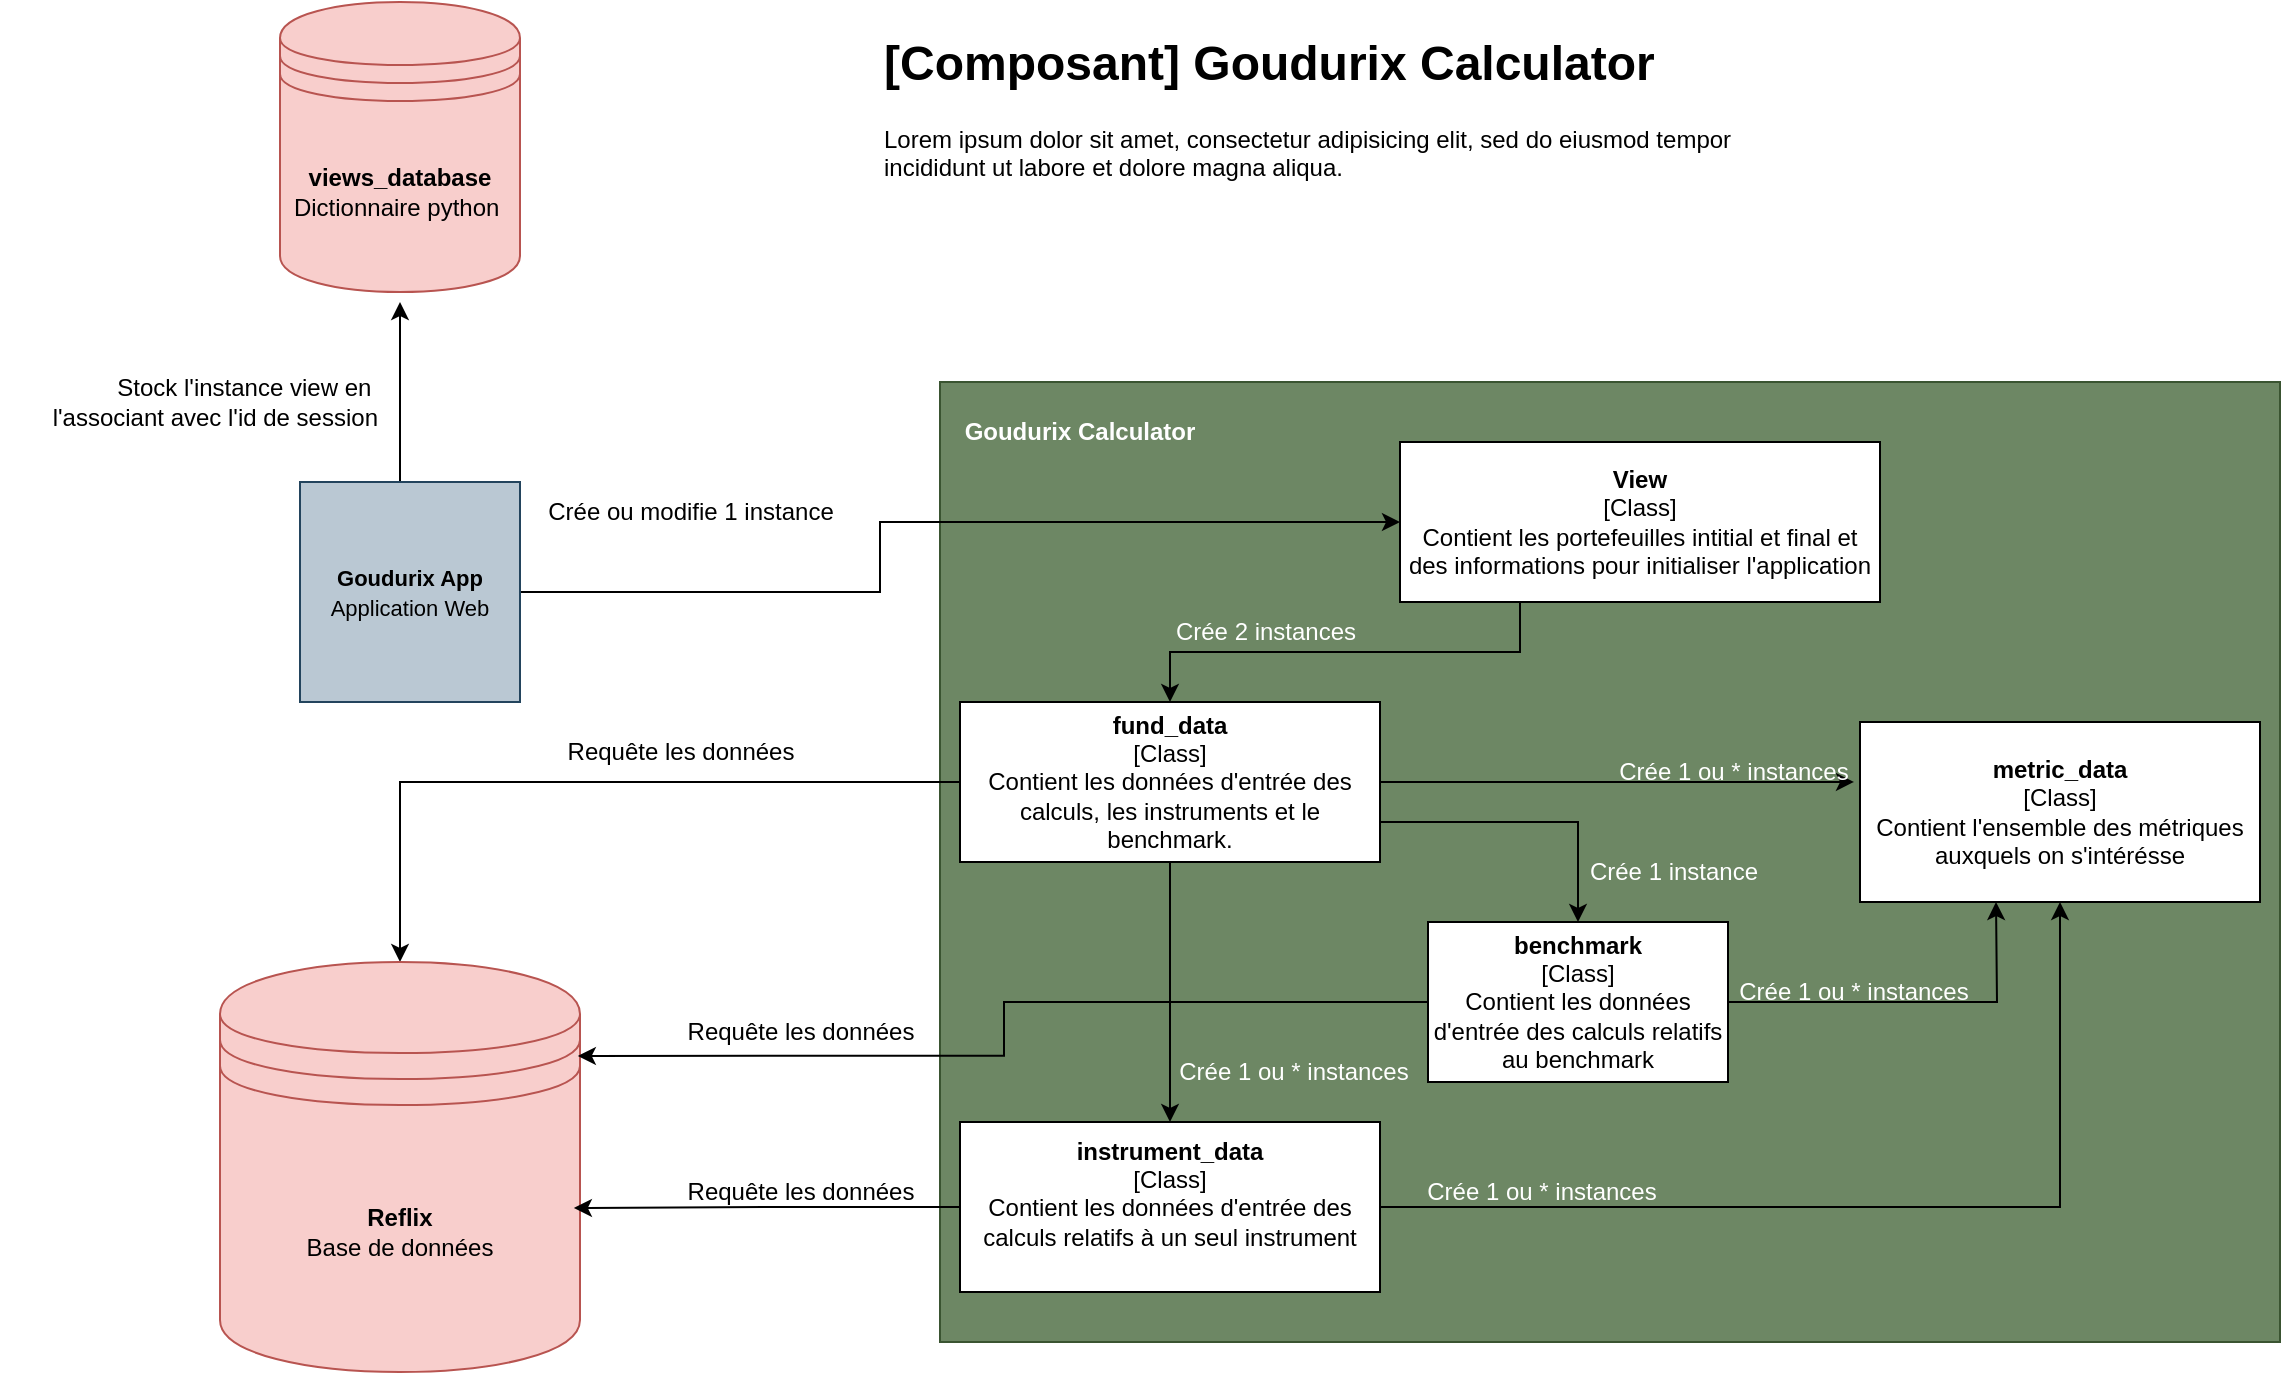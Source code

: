 <mxfile version="27.2.0">
  <diagram name="Page-1" id="_0tpOPSg2hLBpMA6f7jO">
    <mxGraphModel dx="2245" dy="1997" grid="1" gridSize="10" guides="1" tooltips="1" connect="1" arrows="1" fold="1" page="1" pageScale="1" pageWidth="827" pageHeight="1169" math="0" shadow="0">
      <root>
        <mxCell id="0" />
        <mxCell id="1" parent="0" />
        <mxCell id="M5cBxvrzXzzBGcpSKK4V-1" value="" style="rounded=0;whiteSpace=wrap;html=1;fillColor=#6d8764;fontColor=#ffffff;strokeColor=#3A5431;" vertex="1" parent="1">
          <mxGeometry x="30" y="130" width="670" height="480" as="geometry" />
        </mxCell>
        <mxCell id="M5cBxvrzXzzBGcpSKK4V-3" value="&lt;font style=&quot;color: rgb(255, 255, 255);&quot;&gt;&lt;b&gt;Goudurix Calculator&lt;/b&gt;&lt;/font&gt;" style="text;html=1;align=center;verticalAlign=middle;whiteSpace=wrap;rounded=0;" vertex="1" parent="1">
          <mxGeometry x="30" y="140" width="140" height="30" as="geometry" />
        </mxCell>
        <mxCell id="M5cBxvrzXzzBGcpSKK4V-8" style="edgeStyle=orthogonalEdgeStyle;rounded=0;orthogonalLoop=1;jettySize=auto;html=1;entryX=0;entryY=0.5;entryDx=0;entryDy=0;" edge="1" parent="1" source="M5cBxvrzXzzBGcpSKK4V-5" target="M5cBxvrzXzzBGcpSKK4V-7">
          <mxGeometry relative="1" as="geometry">
            <Array as="points">
              <mxPoint y="235" />
              <mxPoint y="200" />
            </Array>
          </mxGeometry>
        </mxCell>
        <mxCell id="M5cBxvrzXzzBGcpSKK4V-28" style="edgeStyle=orthogonalEdgeStyle;rounded=0;orthogonalLoop=1;jettySize=auto;html=1;" edge="1" parent="1">
          <mxGeometry relative="1" as="geometry">
            <mxPoint x="-240" y="90" as="targetPoint" />
            <mxPoint x="-220" y="180" as="sourcePoint" />
          </mxGeometry>
        </mxCell>
        <mxCell id="M5cBxvrzXzzBGcpSKK4V-5" value="&lt;b&gt;&lt;font style=&quot;font-size: 11px;&quot;&gt;Goudurix App&lt;/font&gt;&lt;/b&gt;&lt;div&gt;&lt;font style=&quot;font-size: 11px;&quot;&gt;Application Web&lt;/font&gt;&lt;/div&gt;" style="whiteSpace=wrap;html=1;aspect=fixed;fillColor=#bac8d3;strokeColor=#23445d;" vertex="1" parent="1">
          <mxGeometry x="-290" y="180" width="110" height="110" as="geometry" />
        </mxCell>
        <mxCell id="M5cBxvrzXzzBGcpSKK4V-7" value="&lt;b&gt;View&lt;/b&gt;&lt;div&gt;[Class]&lt;/div&gt;&lt;div&gt;Contient les portefeuilles intitial et final et des informations pour initialiser l&#39;application&lt;/div&gt;" style="rounded=0;whiteSpace=wrap;html=1;" vertex="1" parent="1">
          <mxGeometry x="260" y="160" width="240" height="80" as="geometry" />
        </mxCell>
        <mxCell id="M5cBxvrzXzzBGcpSKK4V-9" value="Crée ou modifie 1 instance" style="text;html=1;align=center;verticalAlign=middle;resizable=0;points=[];autosize=1;strokeColor=none;fillColor=none;" vertex="1" parent="1">
          <mxGeometry x="-180" y="180" width="170" height="30" as="geometry" />
        </mxCell>
        <mxCell id="M5cBxvrzXzzBGcpSKK4V-13" value="" style="edgeStyle=orthogonalEdgeStyle;rounded=0;orthogonalLoop=1;jettySize=auto;html=1;entryX=-0.015;entryY=0.333;entryDx=0;entryDy=0;entryPerimeter=0;" edge="1" parent="1" source="M5cBxvrzXzzBGcpSKK4V-10" target="M5cBxvrzXzzBGcpSKK4V-12">
          <mxGeometry relative="1" as="geometry" />
        </mxCell>
        <mxCell id="M5cBxvrzXzzBGcpSKK4V-15" value="" style="edgeStyle=orthogonalEdgeStyle;rounded=0;orthogonalLoop=1;jettySize=auto;html=1;" edge="1" parent="1" source="M5cBxvrzXzzBGcpSKK4V-10" target="M5cBxvrzXzzBGcpSKK4V-14">
          <mxGeometry relative="1" as="geometry" />
        </mxCell>
        <mxCell id="M5cBxvrzXzzBGcpSKK4V-19" value="" style="edgeStyle=orthogonalEdgeStyle;rounded=0;orthogonalLoop=1;jettySize=auto;html=1;exitX=1;exitY=0.75;exitDx=0;exitDy=0;" edge="1" parent="1" source="M5cBxvrzXzzBGcpSKK4V-10" target="M5cBxvrzXzzBGcpSKK4V-18">
          <mxGeometry relative="1" as="geometry" />
        </mxCell>
        <mxCell id="M5cBxvrzXzzBGcpSKK4V-44" style="edgeStyle=orthogonalEdgeStyle;rounded=0;orthogonalLoop=1;jettySize=auto;html=1;entryX=0.5;entryY=0;entryDx=0;entryDy=0;" edge="1" parent="1" source="M5cBxvrzXzzBGcpSKK4V-10" target="M5cBxvrzXzzBGcpSKK4V-23">
          <mxGeometry relative="1" as="geometry">
            <Array as="points">
              <mxPoint x="-240" y="330" />
            </Array>
          </mxGeometry>
        </mxCell>
        <mxCell id="M5cBxvrzXzzBGcpSKK4V-10" value="&lt;b&gt;fund_data&lt;/b&gt;&lt;div&gt;[Class]&lt;/div&gt;&lt;div&gt;Contient les données d&#39;entrée des calculs, les instruments et le benchmark.&lt;/div&gt;" style="rounded=0;whiteSpace=wrap;html=1;" vertex="1" parent="1">
          <mxGeometry x="40" y="290" width="210" height="80" as="geometry" />
        </mxCell>
        <mxCell id="M5cBxvrzXzzBGcpSKK4V-12" value="&lt;b&gt;metric_data&lt;/b&gt;&lt;br&gt;&lt;div&gt;[Class]&lt;/div&gt;&lt;div&gt;Contient l&#39;ensemble des métriques auxquels on s&#39;intérésse&lt;/div&gt;" style="rounded=0;whiteSpace=wrap;html=1;" vertex="1" parent="1">
          <mxGeometry x="490" y="300" width="200" height="90" as="geometry" />
        </mxCell>
        <mxCell id="M5cBxvrzXzzBGcpSKK4V-16" style="edgeStyle=orthogonalEdgeStyle;rounded=0;orthogonalLoop=1;jettySize=auto;html=1;exitX=1;exitY=0.5;exitDx=0;exitDy=0;" edge="1" parent="1" source="M5cBxvrzXzzBGcpSKK4V-14" target="M5cBxvrzXzzBGcpSKK4V-12">
          <mxGeometry relative="1" as="geometry" />
        </mxCell>
        <mxCell id="M5cBxvrzXzzBGcpSKK4V-14" value="&lt;b&gt;instrument_data&lt;/b&gt;&lt;div&gt;[Class]&lt;b&gt;&lt;br&gt;&lt;/b&gt;&lt;div&gt;Contient les données d&#39;entrée des calculs relatifs à un seul instrument&lt;br&gt;&lt;div&gt;&lt;br&gt;&lt;/div&gt;&lt;/div&gt;&lt;/div&gt;" style="rounded=0;whiteSpace=wrap;html=1;" vertex="1" parent="1">
          <mxGeometry x="40" y="500" width="210" height="85" as="geometry" />
        </mxCell>
        <mxCell id="M5cBxvrzXzzBGcpSKK4V-18" value="&lt;b&gt;benchmark&lt;/b&gt;&lt;div&gt;[Class]&lt;/div&gt;&lt;div&gt;Contient les données d&#39;entrée des calculs relatifs au benchmark&lt;/div&gt;" style="rounded=0;whiteSpace=wrap;html=1;" vertex="1" parent="1">
          <mxGeometry x="274" y="400" width="150" height="80" as="geometry" />
        </mxCell>
        <mxCell id="M5cBxvrzXzzBGcpSKK4V-21" style="edgeStyle=orthogonalEdgeStyle;rounded=0;orthogonalLoop=1;jettySize=auto;html=1;" edge="1" parent="1" source="M5cBxvrzXzzBGcpSKK4V-18">
          <mxGeometry relative="1" as="geometry">
            <mxPoint x="558" y="390" as="targetPoint" />
          </mxGeometry>
        </mxCell>
        <mxCell id="M5cBxvrzXzzBGcpSKK4V-23" value="&lt;b&gt;Reflix&lt;/b&gt;&lt;div&gt;Base de données&lt;/div&gt;" style="shape=datastore;whiteSpace=wrap;html=1;fillColor=#f8cecc;strokeColor=#b85450;" vertex="1" parent="1">
          <mxGeometry x="-330" y="420" width="180" height="205" as="geometry" />
        </mxCell>
        <mxCell id="M5cBxvrzXzzBGcpSKK4V-25" style="edgeStyle=orthogonalEdgeStyle;rounded=0;orthogonalLoop=1;jettySize=auto;html=1;entryX=0.994;entryY=0.229;entryDx=0;entryDy=0;entryPerimeter=0;" edge="1" parent="1" source="M5cBxvrzXzzBGcpSKK4V-18" target="M5cBxvrzXzzBGcpSKK4V-23">
          <mxGeometry relative="1" as="geometry" />
        </mxCell>
        <mxCell id="M5cBxvrzXzzBGcpSKK4V-26" style="edgeStyle=orthogonalEdgeStyle;rounded=0;orthogonalLoop=1;jettySize=auto;html=1;entryX=0.983;entryY=0.6;entryDx=0;entryDy=0;entryPerimeter=0;" edge="1" parent="1" source="M5cBxvrzXzzBGcpSKK4V-14" target="M5cBxvrzXzzBGcpSKK4V-23">
          <mxGeometry relative="1" as="geometry" />
        </mxCell>
        <mxCell id="M5cBxvrzXzzBGcpSKK4V-27" value="&lt;b&gt;views_database&lt;/b&gt;&lt;br&gt;&lt;div&gt;Dictionnaire python&amp;nbsp;&lt;/div&gt;" style="shape=datastore;whiteSpace=wrap;html=1;fillColor=#f8cecc;strokeColor=#b85450;" vertex="1" parent="1">
          <mxGeometry x="-300" y="-60" width="120" height="145" as="geometry" />
        </mxCell>
        <mxCell id="M5cBxvrzXzzBGcpSKK4V-29" value="Stock l&#39;instance view en&amp;nbsp;&lt;div&gt;l&#39;associant avec l&#39;id de session&lt;/div&gt;" style="text;html=1;align=right;verticalAlign=middle;resizable=0;points=[];autosize=1;strokeColor=none;fillColor=none;" vertex="1" parent="1">
          <mxGeometry x="-440" y="120" width="190" height="40" as="geometry" />
        </mxCell>
        <mxCell id="M5cBxvrzXzzBGcpSKK4V-30" value="Requête les données" style="text;html=1;align=center;verticalAlign=middle;resizable=0;points=[];autosize=1;strokeColor=none;fillColor=none;" vertex="1" parent="1">
          <mxGeometry x="-170" y="300" width="140" height="30" as="geometry" />
        </mxCell>
        <mxCell id="M5cBxvrzXzzBGcpSKK4V-31" value="Requête les données" style="text;html=1;align=center;verticalAlign=middle;resizable=0;points=[];autosize=1;strokeColor=none;fillColor=none;" vertex="1" parent="1">
          <mxGeometry x="-110" y="440" width="140" height="30" as="geometry" />
        </mxCell>
        <mxCell id="M5cBxvrzXzzBGcpSKK4V-32" value="Requête les données" style="text;html=1;align=center;verticalAlign=middle;resizable=0;points=[];autosize=1;strokeColor=none;fillColor=none;" vertex="1" parent="1">
          <mxGeometry x="-110" y="520" width="140" height="30" as="geometry" />
        </mxCell>
        <mxCell id="M5cBxvrzXzzBGcpSKK4V-35" style="edgeStyle=orthogonalEdgeStyle;rounded=0;orthogonalLoop=1;jettySize=auto;html=1;entryX=0.5;entryY=0;entryDx=0;entryDy=0;exitX=0.25;exitY=1;exitDx=0;exitDy=0;" edge="1" parent="1" source="M5cBxvrzXzzBGcpSKK4V-7" target="M5cBxvrzXzzBGcpSKK4V-10">
          <mxGeometry relative="1" as="geometry" />
        </mxCell>
        <mxCell id="M5cBxvrzXzzBGcpSKK4V-36" value="Crée 2 instances" style="text;html=1;align=center;verticalAlign=middle;whiteSpace=wrap;rounded=0;fontColor=#FFFFFF;" vertex="1" parent="1">
          <mxGeometry x="126" y="240" width="134" height="30" as="geometry" />
        </mxCell>
        <mxCell id="M5cBxvrzXzzBGcpSKK4V-38" value="Crée 1 ou * instances" style="text;html=1;align=center;verticalAlign=middle;whiteSpace=wrap;rounded=0;fontColor=#FFFFFF;" vertex="1" parent="1">
          <mxGeometry x="140" y="460" width="134" height="30" as="geometry" />
        </mxCell>
        <mxCell id="M5cBxvrzXzzBGcpSKK4V-39" value="Crée 1 ou * instances" style="text;html=1;align=center;verticalAlign=middle;whiteSpace=wrap;rounded=0;fontColor=#FFFFFF;" vertex="1" parent="1">
          <mxGeometry x="264" y="520" width="134" height="30" as="geometry" />
        </mxCell>
        <mxCell id="M5cBxvrzXzzBGcpSKK4V-40" value="Crée 1 ou * instances" style="text;html=1;align=center;verticalAlign=middle;whiteSpace=wrap;rounded=0;fontColor=#FFFFFF;" vertex="1" parent="1">
          <mxGeometry x="360" y="310" width="134" height="30" as="geometry" />
        </mxCell>
        <mxCell id="M5cBxvrzXzzBGcpSKK4V-41" value="Crée 1 instance" style="text;html=1;align=center;verticalAlign=middle;whiteSpace=wrap;rounded=0;fontColor=#FFFFFF;" vertex="1" parent="1">
          <mxGeometry x="330" y="360" width="134" height="30" as="geometry" />
        </mxCell>
        <mxCell id="M5cBxvrzXzzBGcpSKK4V-42" value="Crée 1 ou * instances" style="text;html=1;align=center;verticalAlign=middle;whiteSpace=wrap;rounded=0;fontColor=#FFFFFF;" vertex="1" parent="1">
          <mxGeometry x="420" y="420" width="134" height="30" as="geometry" />
        </mxCell>
        <mxCell id="M5cBxvrzXzzBGcpSKK4V-43" value="&lt;h1 style=&quot;margin-top: 0px;&quot;&gt;[Composant] Goudurix Calculator&lt;/h1&gt;&lt;p&gt;Lorem ipsum dolor sit amet, consectetur adipisicing elit, sed do eiusmod tempor incididunt ut labore et dolore magna aliqua.&lt;/p&gt;" style="text;html=1;whiteSpace=wrap;overflow=hidden;rounded=0;" vertex="1" parent="1">
          <mxGeometry y="-50" width="470" height="120" as="geometry" />
        </mxCell>
      </root>
    </mxGraphModel>
  </diagram>
</mxfile>
